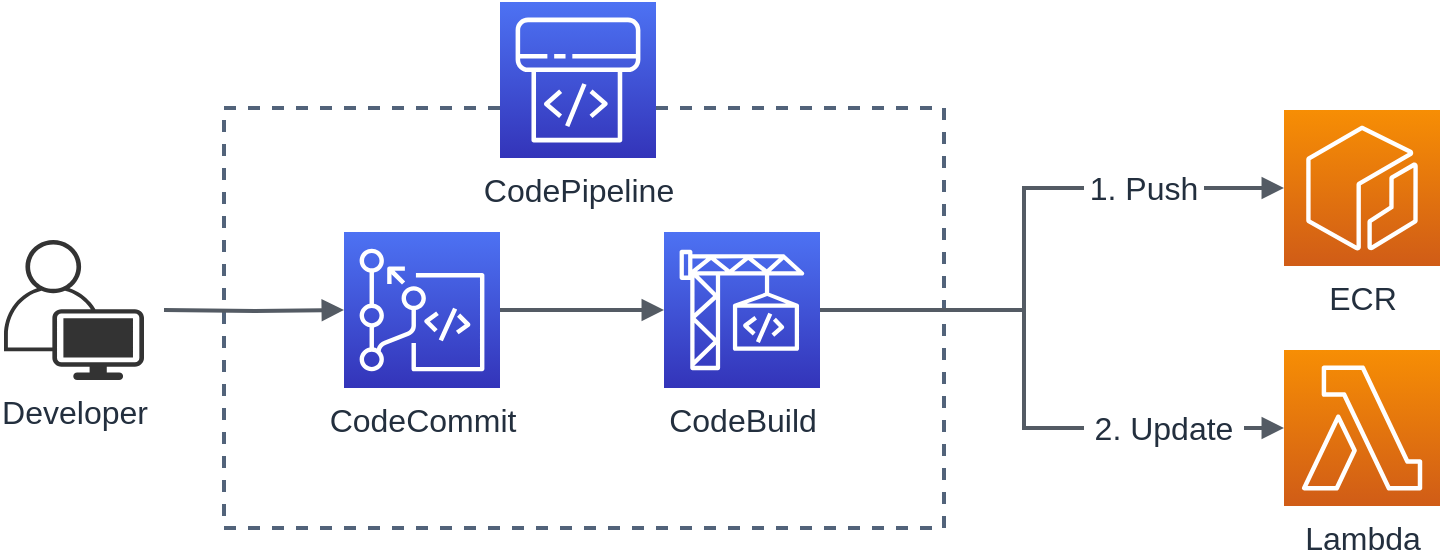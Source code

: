 <mxfile scale="2" border="20">
    <diagram id="wKuHXCL2hqtkEHVT-vNf" name="Page-1">
        <mxGraphModel dx="1006" dy="797" grid="1" gridSize="10" guides="1" tooltips="1" connect="1" arrows="1" fold="1" page="1" pageScale="1" pageWidth="1000" pageHeight="600" background="#ffffff" math="0" shadow="0">
            <root>
                <mxCell id="0"/>
                <mxCell id="1" parent="0"/>
                <mxCell id="10" value="" style="fillColor=none;strokeColor=#52637A;dashed=1;verticalAlign=top;fontStyle=0;fontColor=#5A6C86;fontSize=16;strokeWidth=2;" parent="1" vertex="1">
                    <mxGeometry x="210" y="199" width="360" height="210" as="geometry"/>
                </mxCell>
                <mxCell id="2" value="&lt;font style=&quot;font-size: 16px;&quot;&gt;Lambda&lt;/font&gt;" style="sketch=0;points=[[0,0,0],[0.25,0,0],[0.5,0,0],[0.75,0,0],[1,0,0],[0,1,0],[0.25,1,0],[0.5,1,0],[0.75,1,0],[1,1,0],[0,0.25,0],[0,0.5,0],[0,0.75,0],[1,0.25,0],[1,0.5,0],[1,0.75,0]];outlineConnect=0;fontColor=#232F3E;gradientColor=#F78E04;gradientDirection=north;fillColor=#D05C17;strokeColor=#ffffff;dashed=0;verticalLabelPosition=bottom;verticalAlign=top;align=center;html=1;fontSize=12;fontStyle=0;aspect=fixed;shape=mxgraph.aws4.resourceIcon;resIcon=mxgraph.aws4.lambda;" parent="1" vertex="1">
                    <mxGeometry x="740" y="320" width="78" height="78" as="geometry"/>
                </mxCell>
                <mxCell id="4" value="" style="edgeStyle=orthogonalEdgeStyle;html=1;endArrow=block;elbow=vertical;startArrow=none;endFill=1;strokeColor=#545B64;rounded=0;entryX=0;entryY=0.5;entryDx=0;entryDy=0;entryPerimeter=0;fontStyle=1;strokeWidth=2;exitX=1;exitY=0.5;exitDx=0;exitDy=0;exitPerimeter=0;" parent="1" source="22" target="2" edge="1">
                    <mxGeometry width="100" relative="1" as="geometry">
                        <mxPoint x="630" y="251" as="sourcePoint"/>
                        <mxPoint x="470" y="421" as="targetPoint"/>
                    </mxGeometry>
                </mxCell>
                <mxCell id="5" value="&lt;font style=&quot;font-size: 16px;&quot;&gt;CodeCommit&lt;/font&gt;" style="sketch=0;points=[[0,0,0],[0.25,0,0],[0.5,0,0],[0.75,0,0],[1,0,0],[0,1,0],[0.25,1,0],[0.5,1,0],[0.75,1,0],[1,1,0],[0,0.25,0],[0,0.5,0],[0,0.75,0],[1,0.25,0],[1,0.5,0],[1,0.75,0]];outlineConnect=0;fontColor=#232F3E;gradientColor=#4D72F3;gradientDirection=north;fillColor=#3334B9;strokeColor=#ffffff;dashed=0;verticalLabelPosition=bottom;verticalAlign=top;align=center;html=1;fontSize=12;fontStyle=0;shape=mxgraph.aws4.resourceIcon;resIcon=mxgraph.aws4.codecommit;" parent="1" vertex="1">
                    <mxGeometry x="270" y="261" width="78" height="78" as="geometry"/>
                </mxCell>
                <mxCell id="6" value="&lt;font style=&quot;font-size: 16px;&quot;&gt;CodeBuild&lt;/font&gt;" style="sketch=0;points=[[0,0,0],[0.25,0,0],[0.5,0,0],[0.75,0,0],[1,0,0],[0,1,0],[0.25,1,0],[0.5,1,0],[0.75,1,0],[1,1,0],[0,0.25,0],[0,0.5,0],[0,0.75,0],[1,0.25,0],[1,0.5,0],[1,0.75,0]];outlineConnect=0;fontColor=#232F3E;gradientColor=#4D72F3;gradientDirection=north;fillColor=#3334B9;strokeColor=#ffffff;dashed=0;verticalLabelPosition=bottom;verticalAlign=top;align=center;html=1;fontSize=12;fontStyle=0;aspect=fixed;shape=mxgraph.aws4.resourceIcon;resIcon=mxgraph.aws4.codebuild;" parent="1" vertex="1">
                    <mxGeometry x="430" y="261" width="78" height="78" as="geometry"/>
                </mxCell>
                <mxCell id="7" value="&lt;font style=&quot;font-size: 16px;&quot;&gt;CodePipeline&lt;/font&gt;" style="sketch=0;points=[[0,0,0],[0.25,0,0],[0.5,0,0],[0.75,0,0],[1,0,0],[0,1,0],[0.25,1,0],[0.5,1,0],[0.75,1,0],[1,1,0],[0,0.25,0],[0,0.5,0],[0,0.75,0],[1,0.25,0],[1,0.5,0],[1,0.75,0]];outlineConnect=0;fontColor=#232F3E;gradientColor=#4D72F3;gradientDirection=north;fillColor=#3334B9;strokeColor=#ffffff;dashed=0;verticalLabelPosition=bottom;verticalAlign=top;align=center;html=1;fontSize=12;fontStyle=0;aspect=fixed;shape=mxgraph.aws4.resourceIcon;resIcon=mxgraph.aws4.codepipeline;" parent="1" vertex="1">
                    <mxGeometry x="348" y="146" width="78" height="78" as="geometry"/>
                </mxCell>
                <mxCell id="8" value="&lt;font style=&quot;font-size: 16px;&quot;&gt;ECR&lt;/font&gt;" style="sketch=0;points=[[0,0,0],[0.25,0,0],[0.5,0,0],[0.75,0,0],[1,0,0],[0,1,0],[0.25,1,0],[0.5,1,0],[0.75,1,0],[1,1,0],[0,0.25,0],[0,0.5,0],[0,0.75,0],[1,0.25,0],[1,0.5,0],[1,0.75,0]];outlineConnect=0;fontColor=#232F3E;gradientColor=#F78E04;gradientDirection=north;fillColor=#D05C17;strokeColor=#ffffff;dashed=0;verticalLabelPosition=bottom;verticalAlign=top;align=center;html=1;fontSize=12;fontStyle=0;aspect=fixed;shape=mxgraph.aws4.resourceIcon;resIcon=mxgraph.aws4.ecr;" parent="1" vertex="1">
                    <mxGeometry x="740" y="200" width="78" height="78" as="geometry"/>
                </mxCell>
                <mxCell id="12" value="&lt;font color=&quot;#232f3e&quot;&gt;Developer&lt;/font&gt;" style="points=[[0.35,0,0],[0.98,0.51,0],[1,0.71,0],[0.67,1,0],[0,0.795,0],[0,0.65,0]];verticalLabelPosition=bottom;sketch=0;html=1;verticalAlign=top;aspect=fixed;align=center;pointerEvents=1;shape=mxgraph.cisco19.user;fillColor=#333333;strokeColor=none;strokeWidth=2;fontSize=16;" parent="1" vertex="1">
                    <mxGeometry x="100" y="265" width="70" height="70" as="geometry"/>
                </mxCell>
                <mxCell id="13" value="" style="edgeStyle=orthogonalEdgeStyle;html=1;endArrow=block;elbow=vertical;startArrow=none;endFill=1;strokeColor=#545B64;rounded=0;entryX=0;entryY=0.5;entryDx=0;entryDy=0;entryPerimeter=0;fontStyle=1;strokeWidth=2;exitX=1;exitY=0.5;exitDx=0;exitDy=0;exitPerimeter=0;" parent="1" source="5" target="6" edge="1">
                    <mxGeometry width="100" relative="1" as="geometry">
                        <mxPoint x="640" y="261" as="sourcePoint"/>
                        <mxPoint x="540" y="440" as="targetPoint"/>
                    </mxGeometry>
                </mxCell>
                <mxCell id="14" value="" style="edgeStyle=orthogonalEdgeStyle;html=1;endArrow=block;elbow=vertical;startArrow=none;endFill=1;strokeColor=#545B64;rounded=0;entryX=0;entryY=0.5;entryDx=0;entryDy=0;entryPerimeter=0;fontStyle=1;strokeWidth=2;exitX=1;exitY=0.5;exitDx=0;exitDy=0;exitPerimeter=0;" parent="1" source="19" target="8" edge="1">
                    <mxGeometry width="100" relative="1" as="geometry">
                        <mxPoint x="518" y="310.0" as="sourcePoint"/>
                        <mxPoint x="700" y="405.0" as="targetPoint"/>
                    </mxGeometry>
                </mxCell>
                <mxCell id="15" value="" style="edgeStyle=orthogonalEdgeStyle;html=1;endArrow=block;elbow=vertical;startArrow=none;endFill=1;strokeColor=#545B64;rounded=0;entryX=0;entryY=0.5;entryDx=0;entryDy=0;entryPerimeter=0;fontStyle=1;strokeWidth=2;" parent="1" target="5" edge="1">
                    <mxGeometry width="100" relative="1" as="geometry">
                        <mxPoint x="180" y="300" as="sourcePoint"/>
                        <mxPoint x="440" y="310.0" as="targetPoint"/>
                    </mxGeometry>
                </mxCell>
                <mxCell id="20" value="" style="edgeStyle=orthogonalEdgeStyle;html=1;endArrow=none;elbow=vertical;startArrow=none;endFill=1;strokeColor=#545B64;rounded=0;entryX=0;entryY=0.5;entryDx=0;entryDy=0;entryPerimeter=0;fontStyle=1;strokeWidth=2;exitX=1;exitY=0.5;exitDx=0;exitDy=0;exitPerimeter=0;" parent="1" source="6" target="19" edge="1">
                    <mxGeometry width="100" relative="1" as="geometry">
                        <mxPoint x="508" y="300.0" as="sourcePoint"/>
                        <mxPoint x="690" y="209" as="targetPoint"/>
                        <Array as="points">
                            <mxPoint x="610" y="300"/>
                            <mxPoint x="610" y="239"/>
                        </Array>
                    </mxGeometry>
                </mxCell>
                <mxCell id="19" value="1. Push" style="text;html=1;strokeColor=none;fillColor=none;align=center;verticalAlign=middle;whiteSpace=wrap;rounded=0;strokeWidth=2;fontSize=16;fontColor=#232F3E;" parent="1" vertex="1">
                    <mxGeometry x="640" y="224" width="60" height="30" as="geometry"/>
                </mxCell>
                <mxCell id="23" value="" style="edgeStyle=orthogonalEdgeStyle;html=1;endArrow=none;elbow=vertical;startArrow=none;endFill=1;strokeColor=#545B64;rounded=0;entryX=0;entryY=0.5;entryDx=0;entryDy=0;entryPerimeter=0;fontStyle=1;strokeWidth=2;exitX=1;exitY=0.5;exitDx=0;exitDy=0;exitPerimeter=0;" parent="1" source="6" target="22" edge="1">
                    <mxGeometry width="100" relative="1" as="geometry">
                        <mxPoint x="508" y="300.0" as="sourcePoint"/>
                        <mxPoint x="800" y="395.0" as="targetPoint"/>
                        <Array as="points">
                            <mxPoint x="610" y="300"/>
                            <mxPoint x="610" y="359"/>
                        </Array>
                    </mxGeometry>
                </mxCell>
                <mxCell id="22" value="2. Update" style="text;html=1;strokeColor=none;fillColor=none;align=center;verticalAlign=middle;whiteSpace=wrap;rounded=0;strokeWidth=2;fontSize=16;fontColor=#232F3E;" parent="1" vertex="1">
                    <mxGeometry x="640" y="344" width="80" height="30" as="geometry"/>
                </mxCell>
            </root>
        </mxGraphModel>
    </diagram>
</mxfile>